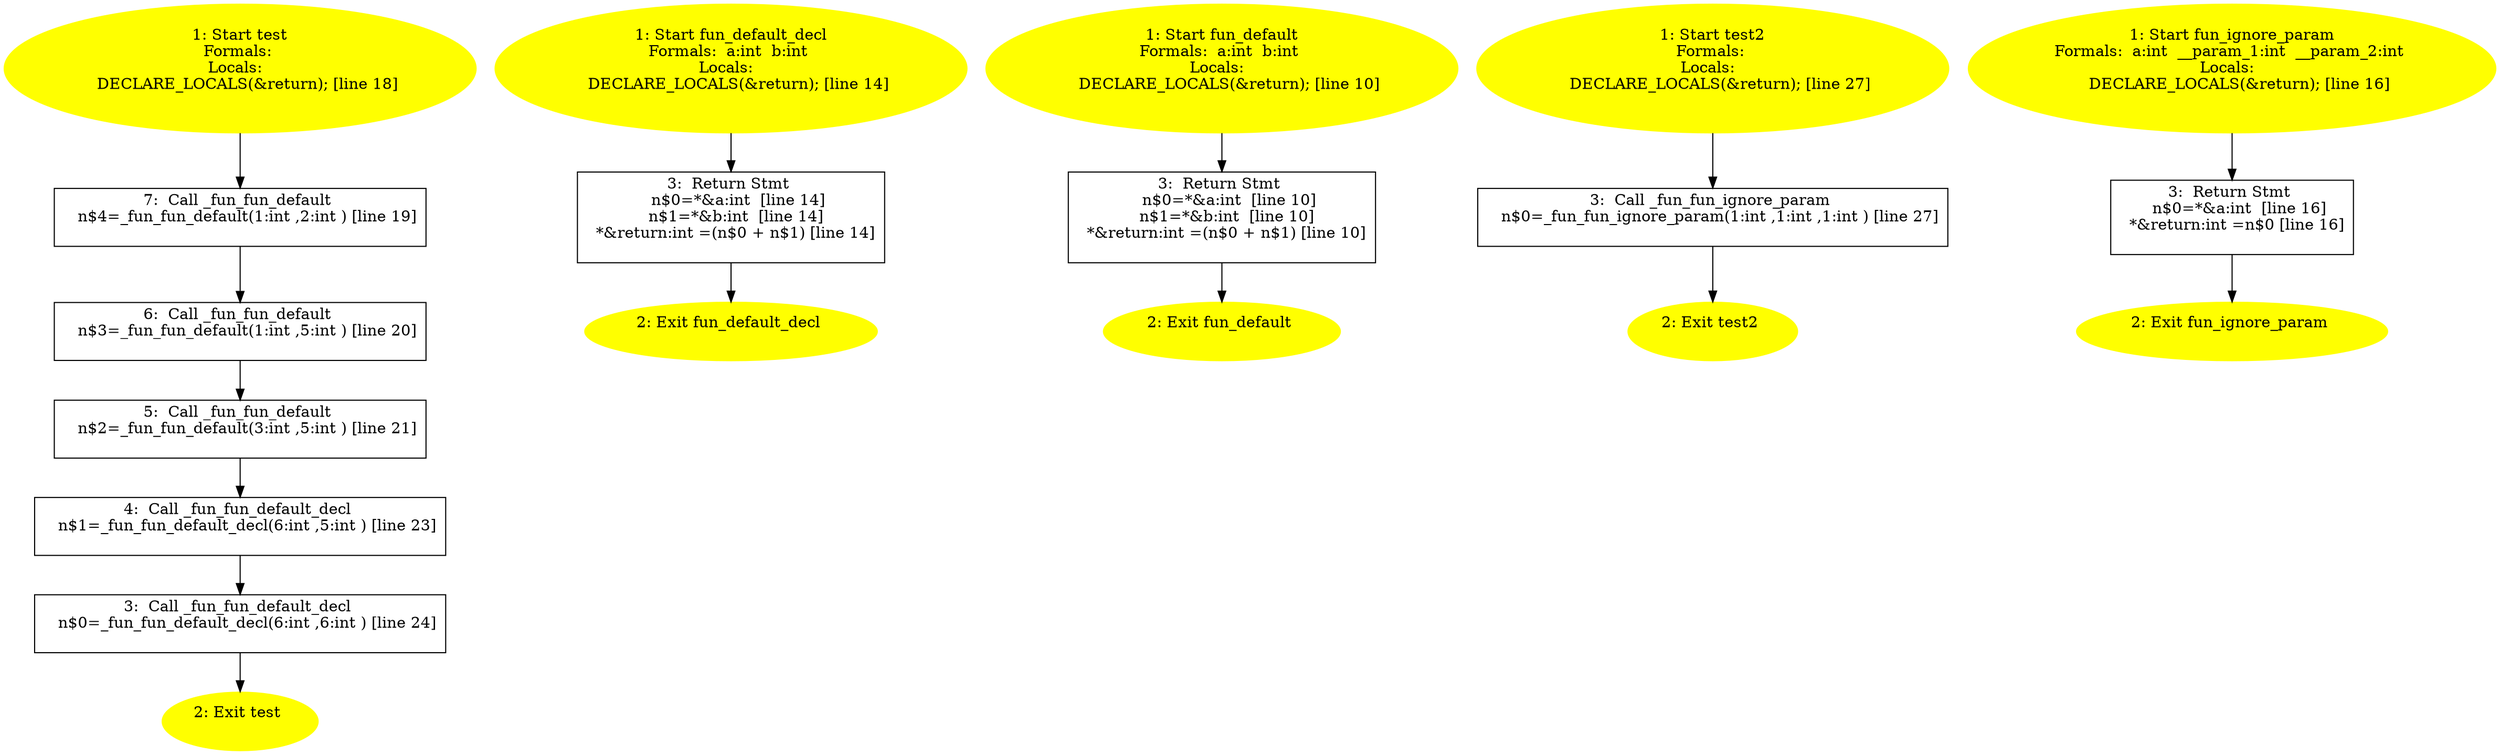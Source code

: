 /* @generated */
digraph iCFG {
"test{d41d8cd98f00b204e9800998ecf8427e_Z4testv}.8c08101fe48ee96867ff8578442d10bc_7" [label="7:  Call _fun_fun_default \n   n$4=_fun_fun_default(1:int ,2:int ) [line 19]\n " shape="box"]
	

	 "test{d41d8cd98f00b204e9800998ecf8427e_Z4testv}.8c08101fe48ee96867ff8578442d10bc_7" -> "test{d41d8cd98f00b204e9800998ecf8427e_Z4testv}.8c08101fe48ee96867ff8578442d10bc_6" ;
"test{d41d8cd98f00b204e9800998ecf8427e_Z4testv}.8c08101fe48ee96867ff8578442d10bc_6" [label="6:  Call _fun_fun_default \n   n$3=_fun_fun_default(1:int ,5:int ) [line 20]\n " shape="box"]
	

	 "test{d41d8cd98f00b204e9800998ecf8427e_Z4testv}.8c08101fe48ee96867ff8578442d10bc_6" -> "test{d41d8cd98f00b204e9800998ecf8427e_Z4testv}.8c08101fe48ee96867ff8578442d10bc_5" ;
"test{d41d8cd98f00b204e9800998ecf8427e_Z4testv}.8c08101fe48ee96867ff8578442d10bc_5" [label="5:  Call _fun_fun_default \n   n$2=_fun_fun_default(3:int ,5:int ) [line 21]\n " shape="box"]
	

	 "test{d41d8cd98f00b204e9800998ecf8427e_Z4testv}.8c08101fe48ee96867ff8578442d10bc_5" -> "test{d41d8cd98f00b204e9800998ecf8427e_Z4testv}.8c08101fe48ee96867ff8578442d10bc_4" ;
"test{d41d8cd98f00b204e9800998ecf8427e_Z4testv}.8c08101fe48ee96867ff8578442d10bc_4" [label="4:  Call _fun_fun_default_decl \n   n$1=_fun_fun_default_decl(6:int ,5:int ) [line 23]\n " shape="box"]
	

	 "test{d41d8cd98f00b204e9800998ecf8427e_Z4testv}.8c08101fe48ee96867ff8578442d10bc_4" -> "test{d41d8cd98f00b204e9800998ecf8427e_Z4testv}.8c08101fe48ee96867ff8578442d10bc_3" ;
"test{d41d8cd98f00b204e9800998ecf8427e_Z4testv}.8c08101fe48ee96867ff8578442d10bc_3" [label="3:  Call _fun_fun_default_decl \n   n$0=_fun_fun_default_decl(6:int ,6:int ) [line 24]\n " shape="box"]
	

	 "test{d41d8cd98f00b204e9800998ecf8427e_Z4testv}.8c08101fe48ee96867ff8578442d10bc_3" -> "test{d41d8cd98f00b204e9800998ecf8427e_Z4testv}.8c08101fe48ee96867ff8578442d10bc_2" ;
"test{d41d8cd98f00b204e9800998ecf8427e_Z4testv}.8c08101fe48ee96867ff8578442d10bc_2" [label="2: Exit test \n  " color=yellow style=filled]
	

"test{d41d8cd98f00b204e9800998ecf8427e_Z4testv}.8c08101fe48ee96867ff8578442d10bc_1" [label="1: Start test\nFormals: \nLocals:  \n   DECLARE_LOCALS(&return); [line 18]\n " color=yellow style=filled]
	

	 "test{d41d8cd98f00b204e9800998ecf8427e_Z4testv}.8c08101fe48ee96867ff8578442d10bc_1" -> "test{d41d8cd98f00b204e9800998ecf8427e_Z4testv}.8c08101fe48ee96867ff8578442d10bc_7" ;
"fun_default_decl{d41d8cd98f00b204e9800998ecf8427e_Z16fun_default_declii}.15bef18ef37d269dcd46bef70007e8b6_3" [label="3:  Return Stmt \n   n$0=*&a:int  [line 14]\n  n$1=*&b:int  [line 14]\n  *&return:int =(n$0 + n$1) [line 14]\n " shape="box"]
	

	 "fun_default_decl{d41d8cd98f00b204e9800998ecf8427e_Z16fun_default_declii}.15bef18ef37d269dcd46bef70007e8b6_3" -> "fun_default_decl{d41d8cd98f00b204e9800998ecf8427e_Z16fun_default_declii}.15bef18ef37d269dcd46bef70007e8b6_2" ;
"fun_default_decl{d41d8cd98f00b204e9800998ecf8427e_Z16fun_default_declii}.15bef18ef37d269dcd46bef70007e8b6_2" [label="2: Exit fun_default_decl \n  " color=yellow style=filled]
	

"fun_default_decl{d41d8cd98f00b204e9800998ecf8427e_Z16fun_default_declii}.15bef18ef37d269dcd46bef70007e8b6_1" [label="1: Start fun_default_decl\nFormals:  a:int  b:int \nLocals:  \n   DECLARE_LOCALS(&return); [line 14]\n " color=yellow style=filled]
	

	 "fun_default_decl{d41d8cd98f00b204e9800998ecf8427e_Z16fun_default_declii}.15bef18ef37d269dcd46bef70007e8b6_1" -> "fun_default_decl{d41d8cd98f00b204e9800998ecf8427e_Z16fun_default_declii}.15bef18ef37d269dcd46bef70007e8b6_3" ;
"fun_default{d41d8cd98f00b204e9800998ecf8427e_Z11fun_defaultii}.036b286ccbfd59d5f56baff135196f72_3" [label="3:  Return Stmt \n   n$0=*&a:int  [line 10]\n  n$1=*&b:int  [line 10]\n  *&return:int =(n$0 + n$1) [line 10]\n " shape="box"]
	

	 "fun_default{d41d8cd98f00b204e9800998ecf8427e_Z11fun_defaultii}.036b286ccbfd59d5f56baff135196f72_3" -> "fun_default{d41d8cd98f00b204e9800998ecf8427e_Z11fun_defaultii}.036b286ccbfd59d5f56baff135196f72_2" ;
"fun_default{d41d8cd98f00b204e9800998ecf8427e_Z11fun_defaultii}.036b286ccbfd59d5f56baff135196f72_2" [label="2: Exit fun_default \n  " color=yellow style=filled]
	

"fun_default{d41d8cd98f00b204e9800998ecf8427e_Z11fun_defaultii}.036b286ccbfd59d5f56baff135196f72_1" [label="1: Start fun_default\nFormals:  a:int  b:int \nLocals:  \n   DECLARE_LOCALS(&return); [line 10]\n " color=yellow style=filled]
	

	 "fun_default{d41d8cd98f00b204e9800998ecf8427e_Z11fun_defaultii}.036b286ccbfd59d5f56baff135196f72_1" -> "fun_default{d41d8cd98f00b204e9800998ecf8427e_Z11fun_defaultii}.036b286ccbfd59d5f56baff135196f72_3" ;
"test2{d41d8cd98f00b204e9800998ecf8427e_Z5test2v}.cf7940edefd4df119b2c0c269e6b062c_3" [label="3:  Call _fun_fun_ignore_param \n   n$0=_fun_fun_ignore_param(1:int ,1:int ,1:int ) [line 27]\n " shape="box"]
	

	 "test2{d41d8cd98f00b204e9800998ecf8427e_Z5test2v}.cf7940edefd4df119b2c0c269e6b062c_3" -> "test2{d41d8cd98f00b204e9800998ecf8427e_Z5test2v}.cf7940edefd4df119b2c0c269e6b062c_2" ;
"test2{d41d8cd98f00b204e9800998ecf8427e_Z5test2v}.cf7940edefd4df119b2c0c269e6b062c_2" [label="2: Exit test2 \n  " color=yellow style=filled]
	

"test2{d41d8cd98f00b204e9800998ecf8427e_Z5test2v}.cf7940edefd4df119b2c0c269e6b062c_1" [label="1: Start test2\nFormals: \nLocals:  \n   DECLARE_LOCALS(&return); [line 27]\n " color=yellow style=filled]
	

	 "test2{d41d8cd98f00b204e9800998ecf8427e_Z5test2v}.cf7940edefd4df119b2c0c269e6b062c_1" -> "test2{d41d8cd98f00b204e9800998ecf8427e_Z5test2v}.cf7940edefd4df119b2c0c269e6b062c_3" ;
"fun_ignore_param{d41d8cd98f00b204e9800998ecf8427e_Z16fun_ignore_paramiii}.aa8240c72130514557a8663c4e6657eb_3" [label="3:  Return Stmt \n   n$0=*&a:int  [line 16]\n  *&return:int =n$0 [line 16]\n " shape="box"]
	

	 "fun_ignore_param{d41d8cd98f00b204e9800998ecf8427e_Z16fun_ignore_paramiii}.aa8240c72130514557a8663c4e6657eb_3" -> "fun_ignore_param{d41d8cd98f00b204e9800998ecf8427e_Z16fun_ignore_paramiii}.aa8240c72130514557a8663c4e6657eb_2" ;
"fun_ignore_param{d41d8cd98f00b204e9800998ecf8427e_Z16fun_ignore_paramiii}.aa8240c72130514557a8663c4e6657eb_2" [label="2: Exit fun_ignore_param \n  " color=yellow style=filled]
	

"fun_ignore_param{d41d8cd98f00b204e9800998ecf8427e_Z16fun_ignore_paramiii}.aa8240c72130514557a8663c4e6657eb_1" [label="1: Start fun_ignore_param\nFormals:  a:int  __param_1:int  __param_2:int \nLocals:  \n   DECLARE_LOCALS(&return); [line 16]\n " color=yellow style=filled]
	

	 "fun_ignore_param{d41d8cd98f00b204e9800998ecf8427e_Z16fun_ignore_paramiii}.aa8240c72130514557a8663c4e6657eb_1" -> "fun_ignore_param{d41d8cd98f00b204e9800998ecf8427e_Z16fun_ignore_paramiii}.aa8240c72130514557a8663c4e6657eb_3" ;
}
